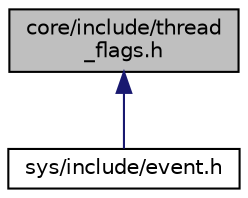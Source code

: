 digraph "core/include/thread_flags.h"
{
 // LATEX_PDF_SIZE
  edge [fontname="Helvetica",fontsize="10",labelfontname="Helvetica",labelfontsize="10"];
  node [fontname="Helvetica",fontsize="10",shape=record];
  Node1 [label="core/include/thread\l_flags.h",height=0.2,width=0.4,color="black", fillcolor="grey75", style="filled", fontcolor="black",tooltip="Thread Flags API."];
  Node1 -> Node2 [dir="back",color="midnightblue",fontsize="10",style="solid",fontname="Helvetica"];
  Node2 [label="sys/include/event.h",height=0.2,width=0.4,color="black", fillcolor="white", style="filled",URL="$event_8h.html",tooltip="Event API."];
}
